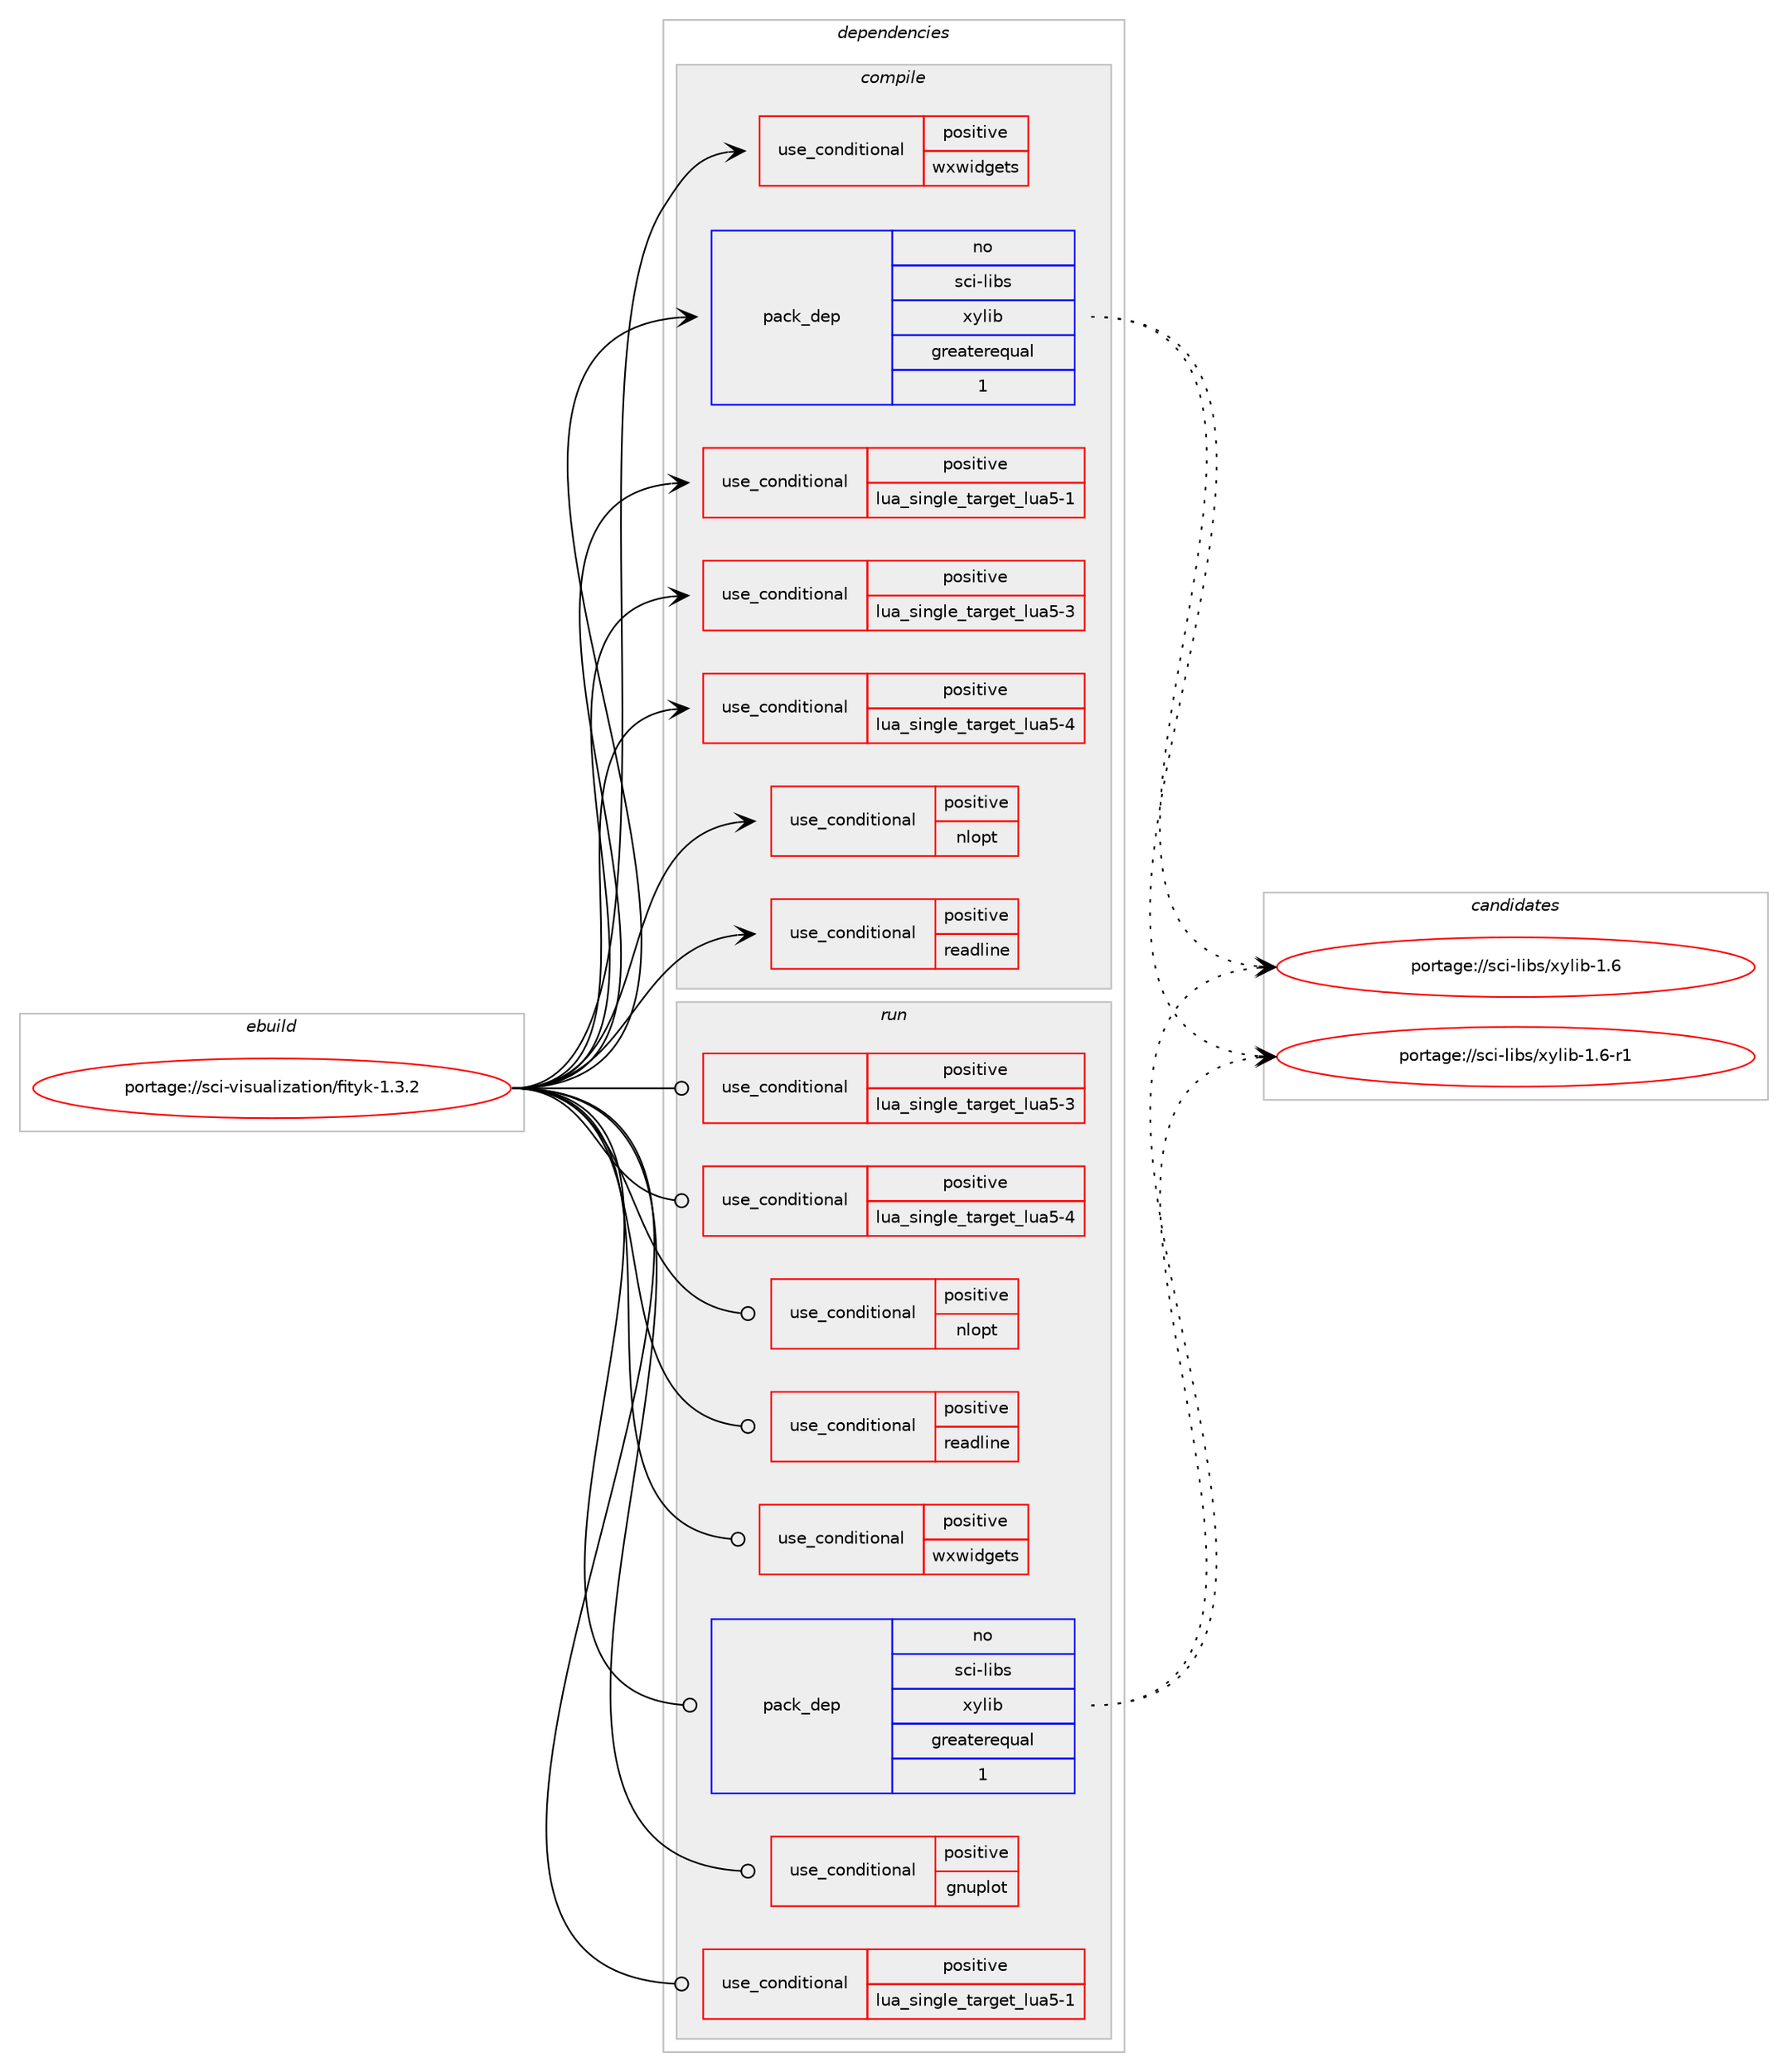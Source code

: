 digraph prolog {

# *************
# Graph options
# *************

newrank=true;
concentrate=true;
compound=true;
graph [rankdir=LR,fontname=Helvetica,fontsize=10,ranksep=1.5];#, ranksep=2.5, nodesep=0.2];
edge  [arrowhead=vee];
node  [fontname=Helvetica,fontsize=10];

# **********
# The ebuild
# **********

subgraph cluster_leftcol {
color=gray;
rank=same;
label=<<i>ebuild</i>>;
id [label="portage://sci-visualization/fityk-1.3.2", color=red, width=4, href="../sci-visualization/fityk-1.3.2.svg"];
}

# ****************
# The dependencies
# ****************

subgraph cluster_midcol {
color=gray;
label=<<i>dependencies</i>>;
subgraph cluster_compile {
fillcolor="#eeeeee";
style=filled;
label=<<i>compile</i>>;
subgraph cond107044 {
dependency205704 [label=<<TABLE BORDER="0" CELLBORDER="1" CELLSPACING="0" CELLPADDING="4"><TR><TD ROWSPAN="3" CELLPADDING="10">use_conditional</TD></TR><TR><TD>positive</TD></TR><TR><TD>lua_single_target_lua5-1</TD></TR></TABLE>>, shape=none, color=red];
# *** BEGIN UNKNOWN DEPENDENCY TYPE (TODO) ***
# dependency205704 -> package_dependency(portage://sci-visualization/fityk-1.3.2,install,no,dev-lang,lua,none,[,,],[slot(5.1)],[])
# *** END UNKNOWN DEPENDENCY TYPE (TODO) ***

}
id:e -> dependency205704:w [weight=20,style="solid",arrowhead="vee"];
subgraph cond107045 {
dependency205705 [label=<<TABLE BORDER="0" CELLBORDER="1" CELLSPACING="0" CELLPADDING="4"><TR><TD ROWSPAN="3" CELLPADDING="10">use_conditional</TD></TR><TR><TD>positive</TD></TR><TR><TD>lua_single_target_lua5-3</TD></TR></TABLE>>, shape=none, color=red];
# *** BEGIN UNKNOWN DEPENDENCY TYPE (TODO) ***
# dependency205705 -> package_dependency(portage://sci-visualization/fityk-1.3.2,install,no,dev-lang,lua,none,[,,],[slot(5.3)],[])
# *** END UNKNOWN DEPENDENCY TYPE (TODO) ***

}
id:e -> dependency205705:w [weight=20,style="solid",arrowhead="vee"];
subgraph cond107046 {
dependency205706 [label=<<TABLE BORDER="0" CELLBORDER="1" CELLSPACING="0" CELLPADDING="4"><TR><TD ROWSPAN="3" CELLPADDING="10">use_conditional</TD></TR><TR><TD>positive</TD></TR><TR><TD>lua_single_target_lua5-4</TD></TR></TABLE>>, shape=none, color=red];
# *** BEGIN UNKNOWN DEPENDENCY TYPE (TODO) ***
# dependency205706 -> package_dependency(portage://sci-visualization/fityk-1.3.2,install,no,dev-lang,lua,none,[,,],[slot(5.4)],[])
# *** END UNKNOWN DEPENDENCY TYPE (TODO) ***

}
id:e -> dependency205706:w [weight=20,style="solid",arrowhead="vee"];
subgraph cond107047 {
dependency205707 [label=<<TABLE BORDER="0" CELLBORDER="1" CELLSPACING="0" CELLPADDING="4"><TR><TD ROWSPAN="3" CELLPADDING="10">use_conditional</TD></TR><TR><TD>positive</TD></TR><TR><TD>nlopt</TD></TR></TABLE>>, shape=none, color=red];
# *** BEGIN UNKNOWN DEPENDENCY TYPE (TODO) ***
# dependency205707 -> package_dependency(portage://sci-visualization/fityk-1.3.2,install,no,sci-libs,nlopt,none,[,,],[],[])
# *** END UNKNOWN DEPENDENCY TYPE (TODO) ***

}
id:e -> dependency205707:w [weight=20,style="solid",arrowhead="vee"];
subgraph cond107048 {
dependency205708 [label=<<TABLE BORDER="0" CELLBORDER="1" CELLSPACING="0" CELLPADDING="4"><TR><TD ROWSPAN="3" CELLPADDING="10">use_conditional</TD></TR><TR><TD>positive</TD></TR><TR><TD>readline</TD></TR></TABLE>>, shape=none, color=red];
# *** BEGIN UNKNOWN DEPENDENCY TYPE (TODO) ***
# dependency205708 -> package_dependency(portage://sci-visualization/fityk-1.3.2,install,no,sys-libs,readline,none,[,,],[slot(0),equal],[])
# *** END UNKNOWN DEPENDENCY TYPE (TODO) ***

}
id:e -> dependency205708:w [weight=20,style="solid",arrowhead="vee"];
subgraph cond107049 {
dependency205709 [label=<<TABLE BORDER="0" CELLBORDER="1" CELLSPACING="0" CELLPADDING="4"><TR><TD ROWSPAN="3" CELLPADDING="10">use_conditional</TD></TR><TR><TD>positive</TD></TR><TR><TD>wxwidgets</TD></TR></TABLE>>, shape=none, color=red];
# *** BEGIN UNKNOWN DEPENDENCY TYPE (TODO) ***
# dependency205709 -> package_dependency(portage://sci-visualization/fityk-1.3.2,install,no,x11-libs,wxGTK,none,[,,],[slot(3.2-gtk3)],[])
# *** END UNKNOWN DEPENDENCY TYPE (TODO) ***

}
id:e -> dependency205709:w [weight=20,style="solid",arrowhead="vee"];
# *** BEGIN UNKNOWN DEPENDENCY TYPE (TODO) ***
# id -> package_dependency(portage://sci-visualization/fityk-1.3.2,install,no,dev-libs,boost,none,[,,],any_same_slot,[])
# *** END UNKNOWN DEPENDENCY TYPE (TODO) ***

subgraph pack95816 {
dependency205710 [label=<<TABLE BORDER="0" CELLBORDER="1" CELLSPACING="0" CELLPADDING="4" WIDTH="220"><TR><TD ROWSPAN="6" CELLPADDING="30">pack_dep</TD></TR><TR><TD WIDTH="110">no</TD></TR><TR><TD>sci-libs</TD></TR><TR><TD>xylib</TD></TR><TR><TD>greaterequal</TD></TR><TR><TD>1</TD></TR></TABLE>>, shape=none, color=blue];
}
id:e -> dependency205710:w [weight=20,style="solid",arrowhead="vee"];
}
subgraph cluster_compileandrun {
fillcolor="#eeeeee";
style=filled;
label=<<i>compile and run</i>>;
}
subgraph cluster_run {
fillcolor="#eeeeee";
style=filled;
label=<<i>run</i>>;
subgraph cond107050 {
dependency205711 [label=<<TABLE BORDER="0" CELLBORDER="1" CELLSPACING="0" CELLPADDING="4"><TR><TD ROWSPAN="3" CELLPADDING="10">use_conditional</TD></TR><TR><TD>positive</TD></TR><TR><TD>gnuplot</TD></TR></TABLE>>, shape=none, color=red];
# *** BEGIN UNKNOWN DEPENDENCY TYPE (TODO) ***
# dependency205711 -> package_dependency(portage://sci-visualization/fityk-1.3.2,run,no,sci-visualization,gnuplot,none,[,,],[],[])
# *** END UNKNOWN DEPENDENCY TYPE (TODO) ***

}
id:e -> dependency205711:w [weight=20,style="solid",arrowhead="odot"];
subgraph cond107051 {
dependency205712 [label=<<TABLE BORDER="0" CELLBORDER="1" CELLSPACING="0" CELLPADDING="4"><TR><TD ROWSPAN="3" CELLPADDING="10">use_conditional</TD></TR><TR><TD>positive</TD></TR><TR><TD>lua_single_target_lua5-1</TD></TR></TABLE>>, shape=none, color=red];
# *** BEGIN UNKNOWN DEPENDENCY TYPE (TODO) ***
# dependency205712 -> package_dependency(portage://sci-visualization/fityk-1.3.2,run,no,dev-lang,lua,none,[,,],[slot(5.1)],[])
# *** END UNKNOWN DEPENDENCY TYPE (TODO) ***

}
id:e -> dependency205712:w [weight=20,style="solid",arrowhead="odot"];
subgraph cond107052 {
dependency205713 [label=<<TABLE BORDER="0" CELLBORDER="1" CELLSPACING="0" CELLPADDING="4"><TR><TD ROWSPAN="3" CELLPADDING="10">use_conditional</TD></TR><TR><TD>positive</TD></TR><TR><TD>lua_single_target_lua5-3</TD></TR></TABLE>>, shape=none, color=red];
# *** BEGIN UNKNOWN DEPENDENCY TYPE (TODO) ***
# dependency205713 -> package_dependency(portage://sci-visualization/fityk-1.3.2,run,no,dev-lang,lua,none,[,,],[slot(5.3)],[])
# *** END UNKNOWN DEPENDENCY TYPE (TODO) ***

}
id:e -> dependency205713:w [weight=20,style="solid",arrowhead="odot"];
subgraph cond107053 {
dependency205714 [label=<<TABLE BORDER="0" CELLBORDER="1" CELLSPACING="0" CELLPADDING="4"><TR><TD ROWSPAN="3" CELLPADDING="10">use_conditional</TD></TR><TR><TD>positive</TD></TR><TR><TD>lua_single_target_lua5-4</TD></TR></TABLE>>, shape=none, color=red];
# *** BEGIN UNKNOWN DEPENDENCY TYPE (TODO) ***
# dependency205714 -> package_dependency(portage://sci-visualization/fityk-1.3.2,run,no,dev-lang,lua,none,[,,],[slot(5.4)],[])
# *** END UNKNOWN DEPENDENCY TYPE (TODO) ***

}
id:e -> dependency205714:w [weight=20,style="solid",arrowhead="odot"];
subgraph cond107054 {
dependency205715 [label=<<TABLE BORDER="0" CELLBORDER="1" CELLSPACING="0" CELLPADDING="4"><TR><TD ROWSPAN="3" CELLPADDING="10">use_conditional</TD></TR><TR><TD>positive</TD></TR><TR><TD>nlopt</TD></TR></TABLE>>, shape=none, color=red];
# *** BEGIN UNKNOWN DEPENDENCY TYPE (TODO) ***
# dependency205715 -> package_dependency(portage://sci-visualization/fityk-1.3.2,run,no,sci-libs,nlopt,none,[,,],[],[])
# *** END UNKNOWN DEPENDENCY TYPE (TODO) ***

}
id:e -> dependency205715:w [weight=20,style="solid",arrowhead="odot"];
subgraph cond107055 {
dependency205716 [label=<<TABLE BORDER="0" CELLBORDER="1" CELLSPACING="0" CELLPADDING="4"><TR><TD ROWSPAN="3" CELLPADDING="10">use_conditional</TD></TR><TR><TD>positive</TD></TR><TR><TD>readline</TD></TR></TABLE>>, shape=none, color=red];
# *** BEGIN UNKNOWN DEPENDENCY TYPE (TODO) ***
# dependency205716 -> package_dependency(portage://sci-visualization/fityk-1.3.2,run,no,sys-libs,readline,none,[,,],[slot(0),equal],[])
# *** END UNKNOWN DEPENDENCY TYPE (TODO) ***

}
id:e -> dependency205716:w [weight=20,style="solid",arrowhead="odot"];
subgraph cond107056 {
dependency205717 [label=<<TABLE BORDER="0" CELLBORDER="1" CELLSPACING="0" CELLPADDING="4"><TR><TD ROWSPAN="3" CELLPADDING="10">use_conditional</TD></TR><TR><TD>positive</TD></TR><TR><TD>wxwidgets</TD></TR></TABLE>>, shape=none, color=red];
# *** BEGIN UNKNOWN DEPENDENCY TYPE (TODO) ***
# dependency205717 -> package_dependency(portage://sci-visualization/fityk-1.3.2,run,no,x11-libs,wxGTK,none,[,,],[slot(3.2-gtk3)],[])
# *** END UNKNOWN DEPENDENCY TYPE (TODO) ***

}
id:e -> dependency205717:w [weight=20,style="solid",arrowhead="odot"];
# *** BEGIN UNKNOWN DEPENDENCY TYPE (TODO) ***
# id -> package_dependency(portage://sci-visualization/fityk-1.3.2,run,no,dev-libs,boost,none,[,,],any_same_slot,[])
# *** END UNKNOWN DEPENDENCY TYPE (TODO) ***

subgraph pack95817 {
dependency205718 [label=<<TABLE BORDER="0" CELLBORDER="1" CELLSPACING="0" CELLPADDING="4" WIDTH="220"><TR><TD ROWSPAN="6" CELLPADDING="30">pack_dep</TD></TR><TR><TD WIDTH="110">no</TD></TR><TR><TD>sci-libs</TD></TR><TR><TD>xylib</TD></TR><TR><TD>greaterequal</TD></TR><TR><TD>1</TD></TR></TABLE>>, shape=none, color=blue];
}
id:e -> dependency205718:w [weight=20,style="solid",arrowhead="odot"];
}
}

# **************
# The candidates
# **************

subgraph cluster_choices {
rank=same;
color=gray;
label=<<i>candidates</i>>;

subgraph choice95816 {
color=black;
nodesep=1;
choice115991054510810598115471201211081059845494654 [label="portage://sci-libs/xylib-1.6", color=red, width=4,href="../sci-libs/xylib-1.6.svg"];
choice1159910545108105981154712012110810598454946544511449 [label="portage://sci-libs/xylib-1.6-r1", color=red, width=4,href="../sci-libs/xylib-1.6-r1.svg"];
dependency205710:e -> choice115991054510810598115471201211081059845494654:w [style=dotted,weight="100"];
dependency205710:e -> choice1159910545108105981154712012110810598454946544511449:w [style=dotted,weight="100"];
}
subgraph choice95817 {
color=black;
nodesep=1;
choice115991054510810598115471201211081059845494654 [label="portage://sci-libs/xylib-1.6", color=red, width=4,href="../sci-libs/xylib-1.6.svg"];
choice1159910545108105981154712012110810598454946544511449 [label="portage://sci-libs/xylib-1.6-r1", color=red, width=4,href="../sci-libs/xylib-1.6-r1.svg"];
dependency205718:e -> choice115991054510810598115471201211081059845494654:w [style=dotted,weight="100"];
dependency205718:e -> choice1159910545108105981154712012110810598454946544511449:w [style=dotted,weight="100"];
}
}

}
